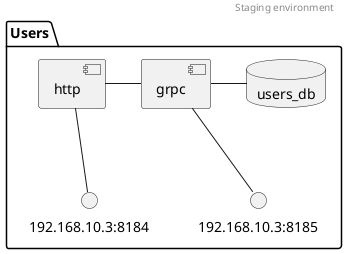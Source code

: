@startuml

header Staging environment

package Users {
	[http] -- "192.168.10.3:8184"
	[grpc] -- "192.168.10.3:8185"

	[grpc] - users_db
	[http] - [grpc]

	database "SQLite" as users_db {
	}
}

@enduml
